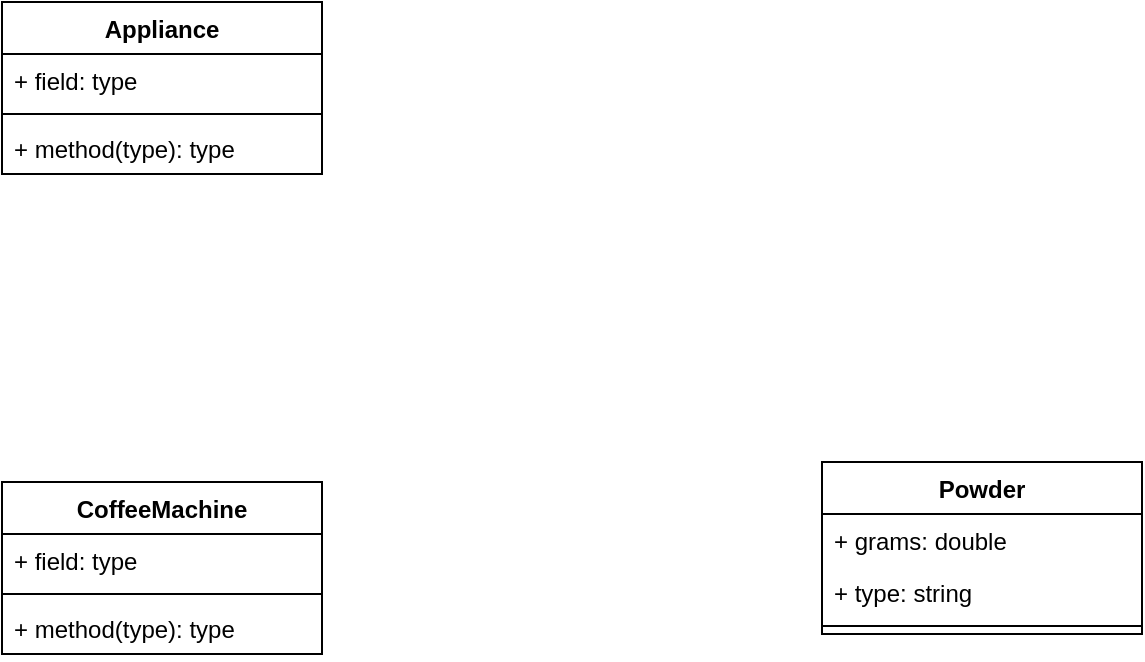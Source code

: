 <mxfile version="14.9.6" type="device"><diagram id="89k9UQSERfU-MOQQeMsY" name="Page-1"><mxGraphModel dx="1024" dy="592" grid="1" gridSize="10" guides="1" tooltips="1" connect="1" arrows="1" fold="1" page="1" pageScale="1" pageWidth="3300" pageHeight="2339" math="0" shadow="0"><root><mxCell id="0"/><mxCell id="1" parent="0"/><mxCell id="wRmAGaqainYStAjmly4W-1" value="CoffeeMachine&#10;" style="swimlane;fontStyle=1;align=center;verticalAlign=top;childLayout=stackLayout;horizontal=1;startSize=26;horizontalStack=0;resizeParent=1;resizeParentMax=0;resizeLast=0;collapsible=1;marginBottom=0;" vertex="1" parent="1"><mxGeometry x="410" y="300" width="160" height="86" as="geometry"/></mxCell><mxCell id="wRmAGaqainYStAjmly4W-2" value="+ field: type" style="text;strokeColor=none;fillColor=none;align=left;verticalAlign=top;spacingLeft=4;spacingRight=4;overflow=hidden;rotatable=0;points=[[0,0.5],[1,0.5]];portConstraint=eastwest;" vertex="1" parent="wRmAGaqainYStAjmly4W-1"><mxGeometry y="26" width="160" height="26" as="geometry"/></mxCell><mxCell id="wRmAGaqainYStAjmly4W-3" value="" style="line;strokeWidth=1;fillColor=none;align=left;verticalAlign=middle;spacingTop=-1;spacingLeft=3;spacingRight=3;rotatable=0;labelPosition=right;points=[];portConstraint=eastwest;" vertex="1" parent="wRmAGaqainYStAjmly4W-1"><mxGeometry y="52" width="160" height="8" as="geometry"/></mxCell><mxCell id="wRmAGaqainYStAjmly4W-4" value="+ method(type): type" style="text;strokeColor=none;fillColor=none;align=left;verticalAlign=top;spacingLeft=4;spacingRight=4;overflow=hidden;rotatable=0;points=[[0,0.5],[1,0.5]];portConstraint=eastwest;" vertex="1" parent="wRmAGaqainYStAjmly4W-1"><mxGeometry y="60" width="160" height="26" as="geometry"/></mxCell><mxCell id="wRmAGaqainYStAjmly4W-5" value="Appliance" style="swimlane;fontStyle=1;align=center;verticalAlign=top;childLayout=stackLayout;horizontal=1;startSize=26;horizontalStack=0;resizeParent=1;resizeParentMax=0;resizeLast=0;collapsible=1;marginBottom=0;" vertex="1" parent="1"><mxGeometry x="410" y="60" width="160" height="86" as="geometry"/></mxCell><mxCell id="wRmAGaqainYStAjmly4W-6" value="+ field: type" style="text;strokeColor=none;fillColor=none;align=left;verticalAlign=top;spacingLeft=4;spacingRight=4;overflow=hidden;rotatable=0;points=[[0,0.5],[1,0.5]];portConstraint=eastwest;" vertex="1" parent="wRmAGaqainYStAjmly4W-5"><mxGeometry y="26" width="160" height="26" as="geometry"/></mxCell><mxCell id="wRmAGaqainYStAjmly4W-7" value="" style="line;strokeWidth=1;fillColor=none;align=left;verticalAlign=middle;spacingTop=-1;spacingLeft=3;spacingRight=3;rotatable=0;labelPosition=right;points=[];portConstraint=eastwest;" vertex="1" parent="wRmAGaqainYStAjmly4W-5"><mxGeometry y="52" width="160" height="8" as="geometry"/></mxCell><mxCell id="wRmAGaqainYStAjmly4W-8" value="+ method(type): type" style="text;strokeColor=none;fillColor=none;align=left;verticalAlign=top;spacingLeft=4;spacingRight=4;overflow=hidden;rotatable=0;points=[[0,0.5],[1,0.5]];portConstraint=eastwest;" vertex="1" parent="wRmAGaqainYStAjmly4W-5"><mxGeometry y="60" width="160" height="26" as="geometry"/></mxCell><mxCell id="wRmAGaqainYStAjmly4W-9" value="Powder" style="swimlane;fontStyle=1;align=center;verticalAlign=top;childLayout=stackLayout;horizontal=1;startSize=26;horizontalStack=0;resizeParent=1;resizeParentMax=0;resizeLast=0;collapsible=1;marginBottom=0;" vertex="1" parent="1"><mxGeometry x="820" y="290" width="160" height="86" as="geometry"/></mxCell><mxCell id="wRmAGaqainYStAjmly4W-10" value="+ grams: double" style="text;strokeColor=none;fillColor=none;align=left;verticalAlign=top;spacingLeft=4;spacingRight=4;overflow=hidden;rotatable=0;points=[[0,0.5],[1,0.5]];portConstraint=eastwest;" vertex="1" parent="wRmAGaqainYStAjmly4W-9"><mxGeometry y="26" width="160" height="26" as="geometry"/></mxCell><mxCell id="wRmAGaqainYStAjmly4W-22" value="+ type: string" style="text;strokeColor=none;fillColor=none;align=left;verticalAlign=top;spacingLeft=4;spacingRight=4;overflow=hidden;rotatable=0;points=[[0,0.5],[1,0.5]];portConstraint=eastwest;" vertex="1" parent="wRmAGaqainYStAjmly4W-9"><mxGeometry y="52" width="160" height="26" as="geometry"/></mxCell><mxCell id="wRmAGaqainYStAjmly4W-11" value="" style="line;strokeWidth=1;fillColor=none;align=left;verticalAlign=middle;spacingTop=-1;spacingLeft=3;spacingRight=3;rotatable=0;labelPosition=right;points=[];portConstraint=eastwest;" vertex="1" parent="wRmAGaqainYStAjmly4W-9"><mxGeometry y="78" width="160" height="8" as="geometry"/></mxCell></root></mxGraphModel></diagram></mxfile>